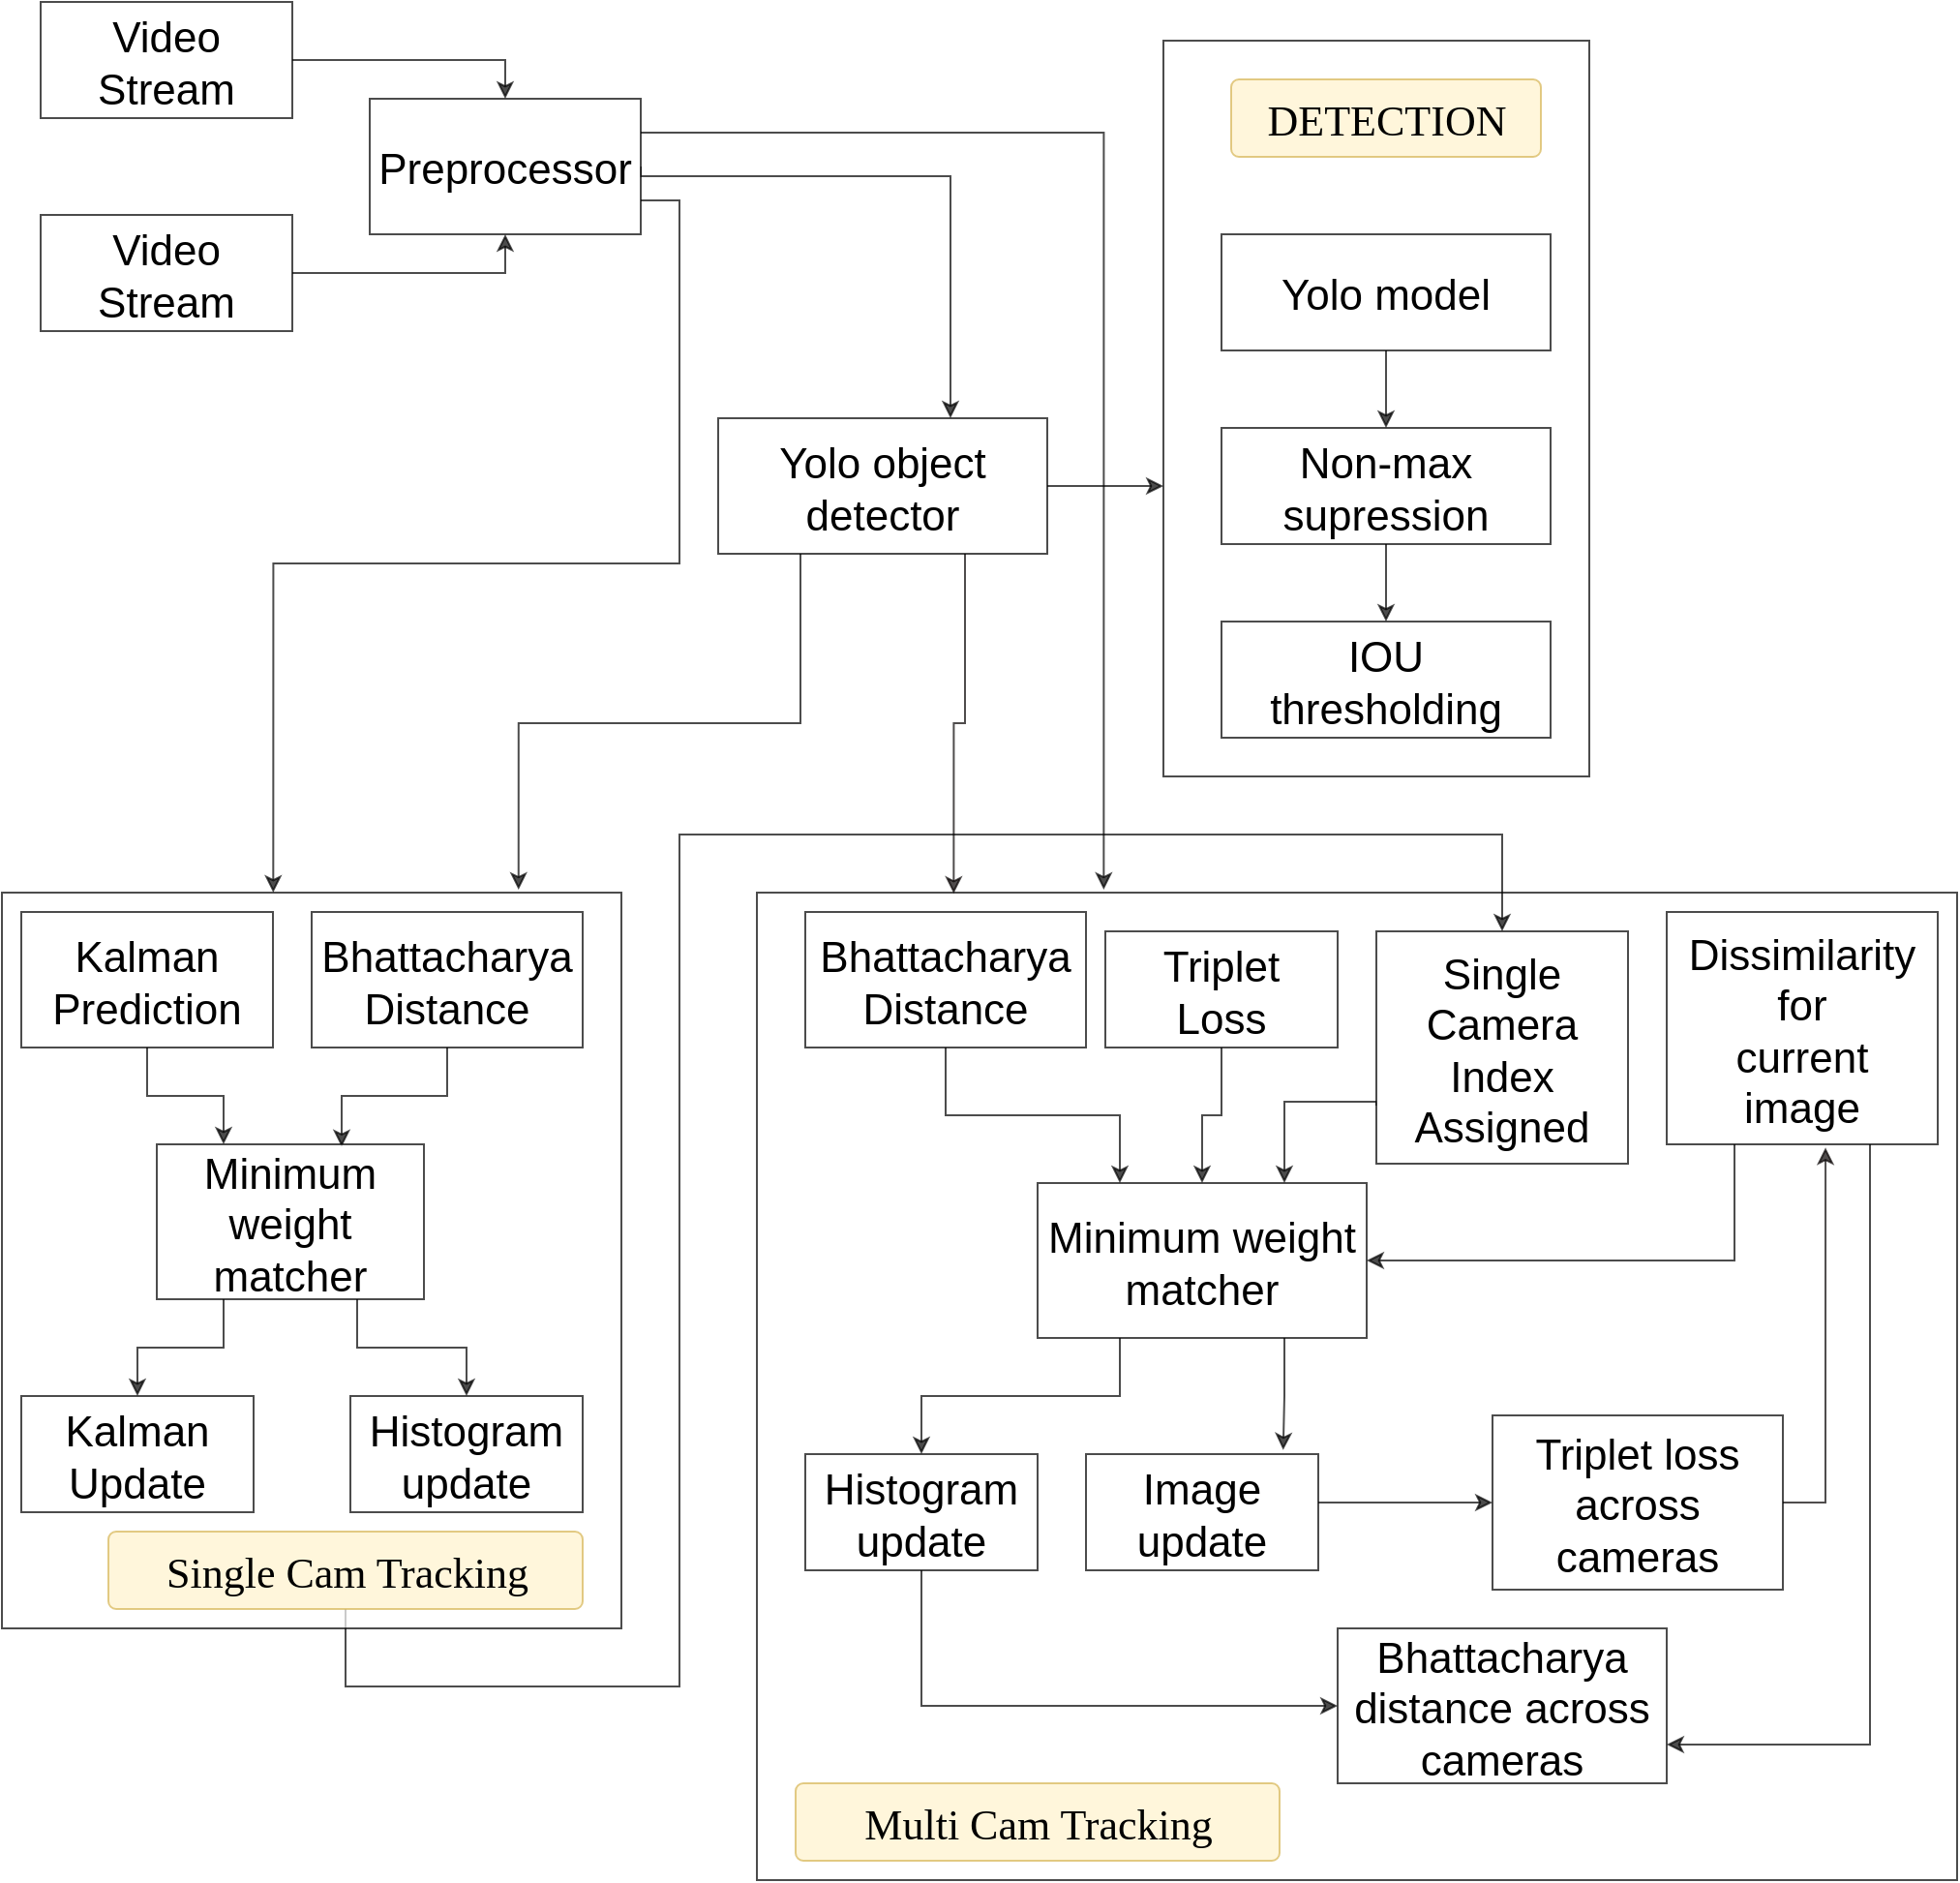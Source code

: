 <mxfile version="14.4.3" type="github">
  <diagram id="s4Mz6qUca2_cWURdLJD1" name="Page-1">
    <mxGraphModel dx="1961" dy="1004" grid="1" gridSize="10" guides="1" tooltips="1" connect="1" arrows="1" fold="1" page="1" pageScale="1" pageWidth="827" pageHeight="1169" math="0" shadow="0">
      <root>
        <mxCell id="0" />
        <mxCell id="1" parent="0" />
        <mxCell id="3Pp9X1T8N0z9BwkAbIre-1" value="" style="rounded=0;whiteSpace=wrap;html=1;fontSize=22;spacing=6;spacingTop=4;opacity=70;" vertex="1" parent="1">
          <mxGeometry x="400" y="600" width="620" height="510" as="geometry" />
        </mxCell>
        <mxCell id="3Pp9X1T8N0z9BwkAbIre-2" value="" style="rounded=0;whiteSpace=wrap;html=1;fontSize=22;spacing=6;spacingTop=4;opacity=70;" vertex="1" parent="1">
          <mxGeometry x="610" y="160" width="220" height="380" as="geometry" />
        </mxCell>
        <mxCell id="3Pp9X1T8N0z9BwkAbIre-3" style="edgeStyle=orthogonalEdgeStyle;rounded=0;orthogonalLoop=1;jettySize=auto;html=1;exitX=1;exitY=0.5;exitDx=0;exitDy=0;entryX=0.5;entryY=0;entryDx=0;entryDy=0;fontSize=22;spacing=6;spacingTop=4;opacity=70;" edge="1" parent="1" source="3Pp9X1T8N0z9BwkAbIre-4" target="3Pp9X1T8N0z9BwkAbIre-10">
          <mxGeometry relative="1" as="geometry" />
        </mxCell>
        <mxCell id="3Pp9X1T8N0z9BwkAbIre-4" value="Video Stream" style="rounded=0;whiteSpace=wrap;html=1;fontSize=22;spacing=6;spacingTop=4;opacity=70;" vertex="1" parent="1">
          <mxGeometry x="30" y="140" width="130" height="60" as="geometry" />
        </mxCell>
        <mxCell id="3Pp9X1T8N0z9BwkAbIre-5" style="edgeStyle=orthogonalEdgeStyle;rounded=0;orthogonalLoop=1;jettySize=auto;html=1;exitX=1;exitY=0.5;exitDx=0;exitDy=0;entryX=0.5;entryY=1;entryDx=0;entryDy=0;fontSize=22;spacing=6;spacingTop=4;opacity=70;" edge="1" parent="1" source="3Pp9X1T8N0z9BwkAbIre-6" target="3Pp9X1T8N0z9BwkAbIre-10">
          <mxGeometry relative="1" as="geometry" />
        </mxCell>
        <mxCell id="3Pp9X1T8N0z9BwkAbIre-6" value="Video Stream" style="rounded=0;whiteSpace=wrap;html=1;fontSize=22;spacing=6;spacingTop=4;opacity=70;" vertex="1" parent="1">
          <mxGeometry x="30" y="250" width="130" height="60" as="geometry" />
        </mxCell>
        <mxCell id="3Pp9X1T8N0z9BwkAbIre-7" style="edgeStyle=orthogonalEdgeStyle;rounded=0;orthogonalLoop=1;jettySize=auto;html=1;exitX=1;exitY=0.5;exitDx=0;exitDy=0;fontSize=22;spacing=6;spacingTop=4;opacity=70;" edge="1" parent="1" source="3Pp9X1T8N0z9BwkAbIre-10" target="3Pp9X1T8N0z9BwkAbIre-14">
          <mxGeometry relative="1" as="geometry">
            <Array as="points">
              <mxPoint x="500" y="230" />
            </Array>
          </mxGeometry>
        </mxCell>
        <mxCell id="3Pp9X1T8N0z9BwkAbIre-8" style="edgeStyle=orthogonalEdgeStyle;rounded=0;orthogonalLoop=1;jettySize=auto;html=1;exitX=1;exitY=0.25;exitDx=0;exitDy=0;fontSize=22;spacing=6;spacingTop=4;opacity=70;entryX=0.289;entryY=-0.003;entryDx=0;entryDy=0;entryPerimeter=0;" edge="1" parent="1" source="3Pp9X1T8N0z9BwkAbIre-10" target="3Pp9X1T8N0z9BwkAbIre-1">
          <mxGeometry relative="1" as="geometry">
            <mxPoint x="580" y="570" as="targetPoint" />
          </mxGeometry>
        </mxCell>
        <mxCell id="3Pp9X1T8N0z9BwkAbIre-9" style="edgeStyle=orthogonalEdgeStyle;rounded=0;orthogonalLoop=1;jettySize=auto;html=1;exitX=1;exitY=0.75;exitDx=0;exitDy=0;entryX=0.438;entryY=0;entryDx=0;entryDy=0;entryPerimeter=0;fontSize=22;spacing=6;spacingTop=4;opacity=70;" edge="1" parent="1" source="3Pp9X1T8N0z9BwkAbIre-10" target="3Pp9X1T8N0z9BwkAbIre-21">
          <mxGeometry relative="1" as="geometry" />
        </mxCell>
        <mxCell id="3Pp9X1T8N0z9BwkAbIre-10" value="Preprocessor" style="rounded=0;whiteSpace=wrap;html=1;fontSize=22;spacing=6;spacingTop=4;opacity=70;" vertex="1" parent="1">
          <mxGeometry x="200" y="190" width="140" height="70" as="geometry" />
        </mxCell>
        <mxCell id="3Pp9X1T8N0z9BwkAbIre-11" style="edgeStyle=orthogonalEdgeStyle;rounded=0;orthogonalLoop=1;jettySize=auto;html=1;exitX=1;exitY=0.5;exitDx=0;exitDy=0;fontSize=22;spacing=6;spacingTop=4;opacity=70;" edge="1" parent="1" source="3Pp9X1T8N0z9BwkAbIre-14">
          <mxGeometry relative="1" as="geometry">
            <mxPoint x="610" y="390" as="targetPoint" />
          </mxGeometry>
        </mxCell>
        <mxCell id="3Pp9X1T8N0z9BwkAbIre-13" style="edgeStyle=orthogonalEdgeStyle;rounded=0;orthogonalLoop=1;jettySize=auto;html=1;exitX=0.25;exitY=1;exitDx=0;exitDy=0;entryX=0.834;entryY=-0.004;entryDx=0;entryDy=0;fontSize=22;entryPerimeter=0;spacing=6;spacingTop=4;opacity=70;" edge="1" parent="1" source="3Pp9X1T8N0z9BwkAbIre-14" target="3Pp9X1T8N0z9BwkAbIre-21">
          <mxGeometry relative="1" as="geometry" />
        </mxCell>
        <mxCell id="3Pp9X1T8N0z9BwkAbIre-72" style="edgeStyle=orthogonalEdgeStyle;rounded=0;orthogonalLoop=1;jettySize=auto;html=1;exitX=0.75;exitY=1;exitDx=0;exitDy=0;entryX=0.164;entryY=0.001;entryDx=0;entryDy=0;entryPerimeter=0;strokeColor=#050000;fontSize=22;opacity=70;" edge="1" parent="1" source="3Pp9X1T8N0z9BwkAbIre-14" target="3Pp9X1T8N0z9BwkAbIre-1">
          <mxGeometry relative="1" as="geometry" />
        </mxCell>
        <mxCell id="3Pp9X1T8N0z9BwkAbIre-14" value="Yolo object detector" style="rounded=0;whiteSpace=wrap;html=1;fontSize=22;spacing=6;spacingTop=4;opacity=70;" vertex="1" parent="1">
          <mxGeometry x="380" y="355" width="170" height="70" as="geometry" />
        </mxCell>
        <mxCell id="3Pp9X1T8N0z9BwkAbIre-15" value="IOU thresholding" style="rounded=0;whiteSpace=wrap;html=1;fontSize=22;spacing=6;spacingTop=4;opacity=70;" vertex="1" parent="1">
          <mxGeometry x="640" y="460" width="170" height="60" as="geometry" />
        </mxCell>
        <mxCell id="3Pp9X1T8N0z9BwkAbIre-16" value="" style="edgeStyle=orthogonalEdgeStyle;rounded=0;orthogonalLoop=1;jettySize=auto;html=1;fontSize=22;spacing=6;spacingTop=4;opacity=70;" edge="1" parent="1" source="3Pp9X1T8N0z9BwkAbIre-17" target="3Pp9X1T8N0z9BwkAbIre-15">
          <mxGeometry relative="1" as="geometry" />
        </mxCell>
        <mxCell id="3Pp9X1T8N0z9BwkAbIre-17" value="Non-max supression" style="rounded=0;whiteSpace=wrap;html=1;fontSize=22;spacing=6;spacingTop=4;opacity=70;" vertex="1" parent="1">
          <mxGeometry x="640" y="360" width="170" height="60" as="geometry" />
        </mxCell>
        <mxCell id="3Pp9X1T8N0z9BwkAbIre-18" value="" style="edgeStyle=orthogonalEdgeStyle;rounded=0;orthogonalLoop=1;jettySize=auto;html=1;fontSize=22;spacing=6;spacingTop=4;opacity=70;" edge="1" parent="1" source="3Pp9X1T8N0z9BwkAbIre-19" target="3Pp9X1T8N0z9BwkAbIre-17">
          <mxGeometry relative="1" as="geometry" />
        </mxCell>
        <mxCell id="3Pp9X1T8N0z9BwkAbIre-19" value="Yolo model" style="rounded=0;whiteSpace=wrap;html=1;fontSize=22;spacing=6;spacingTop=4;opacity=70;" vertex="1" parent="1">
          <mxGeometry x="640" y="260" width="170" height="60" as="geometry" />
        </mxCell>
        <mxCell id="3Pp9X1T8N0z9BwkAbIre-20" style="edgeStyle=orthogonalEdgeStyle;rounded=0;orthogonalLoop=1;jettySize=auto;html=1;entryX=0.5;entryY=0;entryDx=0;entryDy=0;fontSize=22;exitX=0.5;exitY=1;exitDx=0;exitDy=0;spacing=6;spacingTop=4;opacity=70;" edge="1" parent="1" source="3Pp9X1T8N0z9BwkAbIre-53" target="3Pp9X1T8N0z9BwkAbIre-43">
          <mxGeometry relative="1" as="geometry">
            <Array as="points">
              <mxPoint x="187" y="1010" />
              <mxPoint x="360" y="1010" />
              <mxPoint x="360" y="570" />
              <mxPoint x="785" y="570" />
            </Array>
            <mxPoint x="170" y="1010" as="sourcePoint" />
          </mxGeometry>
        </mxCell>
        <mxCell id="3Pp9X1T8N0z9BwkAbIre-21" value="" style="rounded=0;whiteSpace=wrap;html=1;fontSize=22;spacing=6;spacingTop=4;opacity=70;" vertex="1" parent="1">
          <mxGeometry x="10" y="600" width="320" height="380" as="geometry" />
        </mxCell>
        <mxCell id="3Pp9X1T8N0z9BwkAbIre-22" style="edgeStyle=orthogonalEdgeStyle;rounded=0;orthogonalLoop=1;jettySize=auto;html=1;entryX=0.25;entryY=0;entryDx=0;entryDy=0;fontSize=22;spacing=6;spacingTop=4;opacity=70;" edge="1" parent="1" source="3Pp9X1T8N0z9BwkAbIre-23" target="3Pp9X1T8N0z9BwkAbIre-28">
          <mxGeometry relative="1" as="geometry" />
        </mxCell>
        <mxCell id="3Pp9X1T8N0z9BwkAbIre-23" value="Kalman Prediction" style="rounded=0;whiteSpace=wrap;html=1;fontSize=22;spacing=6;spacingTop=4;opacity=70;" vertex="1" parent="1">
          <mxGeometry x="20" y="610" width="130" height="70" as="geometry" />
        </mxCell>
        <mxCell id="3Pp9X1T8N0z9BwkAbIre-24" style="edgeStyle=orthogonalEdgeStyle;rounded=0;orthogonalLoop=1;jettySize=auto;html=1;entryX=0.692;entryY=0.017;entryDx=0;entryDy=0;entryPerimeter=0;fontSize=22;spacing=6;spacingTop=4;opacity=70;" edge="1" parent="1" source="3Pp9X1T8N0z9BwkAbIre-25" target="3Pp9X1T8N0z9BwkAbIre-28">
          <mxGeometry relative="1" as="geometry" />
        </mxCell>
        <mxCell id="3Pp9X1T8N0z9BwkAbIre-25" value="Bhattacharya Distance" style="rounded=0;whiteSpace=wrap;html=1;fontSize=22;spacing=6;spacingTop=4;opacity=70;" vertex="1" parent="1">
          <mxGeometry x="170" y="610" width="140" height="70" as="geometry" />
        </mxCell>
        <mxCell id="3Pp9X1T8N0z9BwkAbIre-26" style="edgeStyle=orthogonalEdgeStyle;rounded=0;orthogonalLoop=1;jettySize=auto;html=1;exitX=0.25;exitY=1;exitDx=0;exitDy=0;entryX=0.5;entryY=0;entryDx=0;entryDy=0;fontSize=22;spacing=6;spacingTop=4;opacity=70;" edge="1" parent="1" source="3Pp9X1T8N0z9BwkAbIre-28" target="3Pp9X1T8N0z9BwkAbIre-29">
          <mxGeometry relative="1" as="geometry" />
        </mxCell>
        <mxCell id="3Pp9X1T8N0z9BwkAbIre-27" style="edgeStyle=orthogonalEdgeStyle;rounded=0;orthogonalLoop=1;jettySize=auto;html=1;exitX=0.75;exitY=1;exitDx=0;exitDy=0;entryX=0.5;entryY=0;entryDx=0;entryDy=0;fontSize=22;spacing=6;spacingTop=4;opacity=70;" edge="1" parent="1" source="3Pp9X1T8N0z9BwkAbIre-28" target="3Pp9X1T8N0z9BwkAbIre-30">
          <mxGeometry relative="1" as="geometry" />
        </mxCell>
        <mxCell id="3Pp9X1T8N0z9BwkAbIre-28" value="Minimum weight matcher" style="rounded=0;whiteSpace=wrap;html=1;fontSize=22;spacing=6;spacingTop=4;opacity=70;" vertex="1" parent="1">
          <mxGeometry x="90" y="730" width="138" height="80" as="geometry" />
        </mxCell>
        <mxCell id="3Pp9X1T8N0z9BwkAbIre-29" value="Kalman Update" style="rounded=0;whiteSpace=wrap;html=1;fontSize=22;spacing=6;spacingTop=4;opacity=70;" vertex="1" parent="1">
          <mxGeometry x="20" y="860" width="120" height="60" as="geometry" />
        </mxCell>
        <mxCell id="3Pp9X1T8N0z9BwkAbIre-30" value="Histogram update" style="rounded=0;whiteSpace=wrap;html=1;fontSize=22;spacing=6;spacingTop=4;opacity=70;" vertex="1" parent="1">
          <mxGeometry x="190" y="860" width="120" height="60" as="geometry" />
        </mxCell>
        <mxCell id="3Pp9X1T8N0z9BwkAbIre-31" style="edgeStyle=orthogonalEdgeStyle;rounded=0;orthogonalLoop=1;jettySize=auto;html=1;exitX=0.5;exitY=1;exitDx=0;exitDy=0;entryX=0.25;entryY=0;entryDx=0;entryDy=0;fontSize=22;spacing=6;spacingTop=4;opacity=70;" edge="1" parent="1" source="3Pp9X1T8N0z9BwkAbIre-32" target="3Pp9X1T8N0z9BwkAbIre-37">
          <mxGeometry relative="1" as="geometry" />
        </mxCell>
        <mxCell id="3Pp9X1T8N0z9BwkAbIre-32" value="Bhattacharya Distance" style="rounded=0;whiteSpace=wrap;html=1;fontSize=22;spacing=6;spacingTop=4;opacity=70;" vertex="1" parent="1">
          <mxGeometry x="425" y="610" width="145" height="70" as="geometry" />
        </mxCell>
        <mxCell id="3Pp9X1T8N0z9BwkAbIre-33" value="" style="edgeStyle=orthogonalEdgeStyle;rounded=0;orthogonalLoop=1;jettySize=auto;html=1;fontSize=22;spacing=6;spacingTop=4;opacity=70;" edge="1" parent="1" source="3Pp9X1T8N0z9BwkAbIre-34" target="3Pp9X1T8N0z9BwkAbIre-37">
          <mxGeometry relative="1" as="geometry" />
        </mxCell>
        <mxCell id="3Pp9X1T8N0z9BwkAbIre-34" value="Triplet Loss" style="rounded=0;whiteSpace=wrap;html=1;fontSize=22;spacing=6;spacingTop=4;opacity=70;" vertex="1" parent="1">
          <mxGeometry x="580" y="620" width="120" height="60" as="geometry" />
        </mxCell>
        <mxCell id="3Pp9X1T8N0z9BwkAbIre-35" style="edgeStyle=orthogonalEdgeStyle;rounded=0;orthogonalLoop=1;jettySize=auto;html=1;exitX=0.25;exitY=1;exitDx=0;exitDy=0;fontSize=22;spacing=6;spacingTop=4;opacity=70;" edge="1" parent="1" source="3Pp9X1T8N0z9BwkAbIre-37" target="3Pp9X1T8N0z9BwkAbIre-39">
          <mxGeometry relative="1" as="geometry" />
        </mxCell>
        <mxCell id="3Pp9X1T8N0z9BwkAbIre-65" style="edgeStyle=orthogonalEdgeStyle;rounded=0;orthogonalLoop=1;jettySize=auto;html=1;exitX=0.75;exitY=1;exitDx=0;exitDy=0;entryX=0.849;entryY=-0.035;entryDx=0;entryDy=0;entryPerimeter=0;fontSize=22;spacing=6;spacingTop=4;opacity=70;" edge="1" parent="1" source="3Pp9X1T8N0z9BwkAbIre-37" target="3Pp9X1T8N0z9BwkAbIre-41">
          <mxGeometry relative="1" as="geometry" />
        </mxCell>
        <mxCell id="3Pp9X1T8N0z9BwkAbIre-37" value="Minimum weight matcher" style="rounded=0;whiteSpace=wrap;html=1;fontSize=22;spacing=6;spacingTop=4;opacity=70;" vertex="1" parent="1">
          <mxGeometry x="545" y="750" width="170" height="80" as="geometry" />
        </mxCell>
        <mxCell id="3Pp9X1T8N0z9BwkAbIre-61" style="edgeStyle=orthogonalEdgeStyle;rounded=0;orthogonalLoop=1;jettySize=auto;html=1;exitX=0.5;exitY=1;exitDx=0;exitDy=0;fontSize=22;entryX=0;entryY=0.5;entryDx=0;entryDy=0;spacing=6;spacingTop=4;opacity=70;" edge="1" parent="1" source="3Pp9X1T8N0z9BwkAbIre-39" target="3Pp9X1T8N0z9BwkAbIre-49">
          <mxGeometry relative="1" as="geometry" />
        </mxCell>
        <mxCell id="3Pp9X1T8N0z9BwkAbIre-39" value="Histogram update" style="rounded=0;whiteSpace=wrap;html=1;fontSize=22;spacing=6;spacingTop=4;opacity=70;" vertex="1" parent="1">
          <mxGeometry x="425" y="890" width="120" height="60" as="geometry" />
        </mxCell>
        <mxCell id="3Pp9X1T8N0z9BwkAbIre-68" value="" style="edgeStyle=orthogonalEdgeStyle;rounded=0;orthogonalLoop=1;jettySize=auto;html=1;fontSize=22;spacing=6;spacingTop=4;opacity=70;" edge="1" parent="1" source="3Pp9X1T8N0z9BwkAbIre-41" target="3Pp9X1T8N0z9BwkAbIre-45">
          <mxGeometry relative="1" as="geometry">
            <Array as="points">
              <mxPoint x="710" y="915" />
              <mxPoint x="710" y="915" />
            </Array>
          </mxGeometry>
        </mxCell>
        <mxCell id="3Pp9X1T8N0z9BwkAbIre-41" value="Image update" style="rounded=0;whiteSpace=wrap;html=1;fontSize=22;spacing=6;spacingTop=4;opacity=70;" vertex="1" parent="1">
          <mxGeometry x="570" y="890" width="120" height="60" as="geometry" />
        </mxCell>
        <mxCell id="3Pp9X1T8N0z9BwkAbIre-42" style="edgeStyle=orthogonalEdgeStyle;rounded=0;orthogonalLoop=1;jettySize=auto;html=1;entryX=0.75;entryY=0;entryDx=0;entryDy=0;fontSize=22;spacing=6;spacingTop=4;opacity=70;exitX=0;exitY=0.75;exitDx=0;exitDy=0;" edge="1" parent="1" source="3Pp9X1T8N0z9BwkAbIre-43" target="3Pp9X1T8N0z9BwkAbIre-37">
          <mxGeometry relative="1" as="geometry">
            <Array as="points">
              <mxPoint x="720" y="708" />
              <mxPoint x="673" y="708" />
            </Array>
          </mxGeometry>
        </mxCell>
        <mxCell id="3Pp9X1T8N0z9BwkAbIre-43" value="Single Camera Index Assigned" style="rounded=0;whiteSpace=wrap;html=1;fontSize=22;spacing=6;spacingTop=4;opacity=70;" vertex="1" parent="1">
          <mxGeometry x="720" y="620" width="130" height="120" as="geometry" />
        </mxCell>
        <mxCell id="3Pp9X1T8N0z9BwkAbIre-74" style="edgeStyle=orthogonalEdgeStyle;rounded=0;orthogonalLoop=1;jettySize=auto;html=1;exitX=1;exitY=0.5;exitDx=0;exitDy=0;entryX=0.586;entryY=1.014;entryDx=0;entryDy=0;entryPerimeter=0;strokeColor=#050000;fontSize=22;opacity=70;" edge="1" parent="1" source="3Pp9X1T8N0z9BwkAbIre-45" target="3Pp9X1T8N0z9BwkAbIre-47">
          <mxGeometry relative="1" as="geometry" />
        </mxCell>
        <mxCell id="3Pp9X1T8N0z9BwkAbIre-45" value="Triplet loss across cameras" style="rounded=0;whiteSpace=wrap;html=1;fontSize=22;spacing=6;spacingTop=4;opacity=70;" vertex="1" parent="1">
          <mxGeometry x="780" y="870" width="150" height="90" as="geometry" />
        </mxCell>
        <mxCell id="3Pp9X1T8N0z9BwkAbIre-46" style="edgeStyle=orthogonalEdgeStyle;rounded=0;orthogonalLoop=1;jettySize=auto;html=1;exitX=0.25;exitY=1;exitDx=0;exitDy=0;entryX=1;entryY=0.5;entryDx=0;entryDy=0;fontSize=22;spacing=6;spacingTop=4;opacity=70;" edge="1" parent="1" source="3Pp9X1T8N0z9BwkAbIre-47" target="3Pp9X1T8N0z9BwkAbIre-37">
          <mxGeometry relative="1" as="geometry" />
        </mxCell>
        <mxCell id="3Pp9X1T8N0z9BwkAbIre-62" style="edgeStyle=orthogonalEdgeStyle;rounded=0;orthogonalLoop=1;jettySize=auto;html=1;exitX=0.75;exitY=1;exitDx=0;exitDy=0;entryX=1;entryY=0.75;entryDx=0;entryDy=0;fontSize=22;spacing=6;spacingTop=4;opacity=70;" edge="1" parent="1" source="3Pp9X1T8N0z9BwkAbIre-47" target="3Pp9X1T8N0z9BwkAbIre-49">
          <mxGeometry relative="1" as="geometry" />
        </mxCell>
        <mxCell id="3Pp9X1T8N0z9BwkAbIre-47" value="Dissimilarity &lt;br&gt;for &lt;br&gt;current &lt;br&gt;image" style="rounded=0;whiteSpace=wrap;html=1;fontSize=22;spacing=6;spacingTop=4;opacity=70;" vertex="1" parent="1">
          <mxGeometry x="870" y="610" width="140" height="120" as="geometry" />
        </mxCell>
        <mxCell id="3Pp9X1T8N0z9BwkAbIre-49" value="Bhattacharya distance across cameras" style="rounded=0;whiteSpace=wrap;html=1;fontSize=22;spacing=6;spacingTop=4;opacity=70;" vertex="1" parent="1">
          <mxGeometry x="700" y="980" width="170" height="80" as="geometry" />
        </mxCell>
        <mxCell id="3Pp9X1T8N0z9BwkAbIre-52" value="&lt;font face=&quot;Garamond&quot; style=&quot;font-size: 22px;&quot;&gt;&lt;span style=&quot;font-size: 22px;&quot;&gt;DETECTION&lt;/span&gt;&lt;/font&gt;" style="rounded=1;arcSize=10;html=1;fontSize=22;align=center;fontStyle=0;fontSize=11;spacing=6;spacingTop=4;fillColor=#fff2cc;strokeColor=#d6b656;opacity=70;" vertex="1" parent="1">
          <mxGeometry x="645" y="180" width="160" height="40" as="geometry" />
        </mxCell>
        <mxCell id="3Pp9X1T8N0z9BwkAbIre-53" value="&lt;font face=&quot;Garamond&quot; style=&quot;font-size: 22px;&quot;&gt;&lt;span style=&quot;font-size: 22px;&quot;&gt;Single Cam Tracking&lt;/span&gt;&lt;/font&gt;" style="rounded=1;arcSize=10;html=1;fontSize=22;align=center;fontStyle=0;fontSize=11;spacing=6;spacingTop=4;fillColor=#fff2cc;strokeColor=#d6b656;opacity=70;" vertex="1" parent="1">
          <mxGeometry x="65" y="930" width="245" height="40" as="geometry" />
        </mxCell>
        <mxCell id="3Pp9X1T8N0z9BwkAbIre-54" value="&lt;font face=&quot;Garamond&quot; style=&quot;font-size: 22px;&quot;&gt;&lt;span style=&quot;font-size: 22px;&quot;&gt;Multi Cam Tracking&lt;/span&gt;&lt;/font&gt;" style="rounded=1;arcSize=10;html=1;fontSize=22;align=center;fontStyle=0;fontSize=11;spacing=6;spacingTop=4;fillColor=#fff2cc;strokeColor=#d6b656;opacity=70;" vertex="1" parent="1">
          <mxGeometry x="420" y="1060" width="250" height="40" as="geometry" />
        </mxCell>
      </root>
    </mxGraphModel>
  </diagram>
</mxfile>
